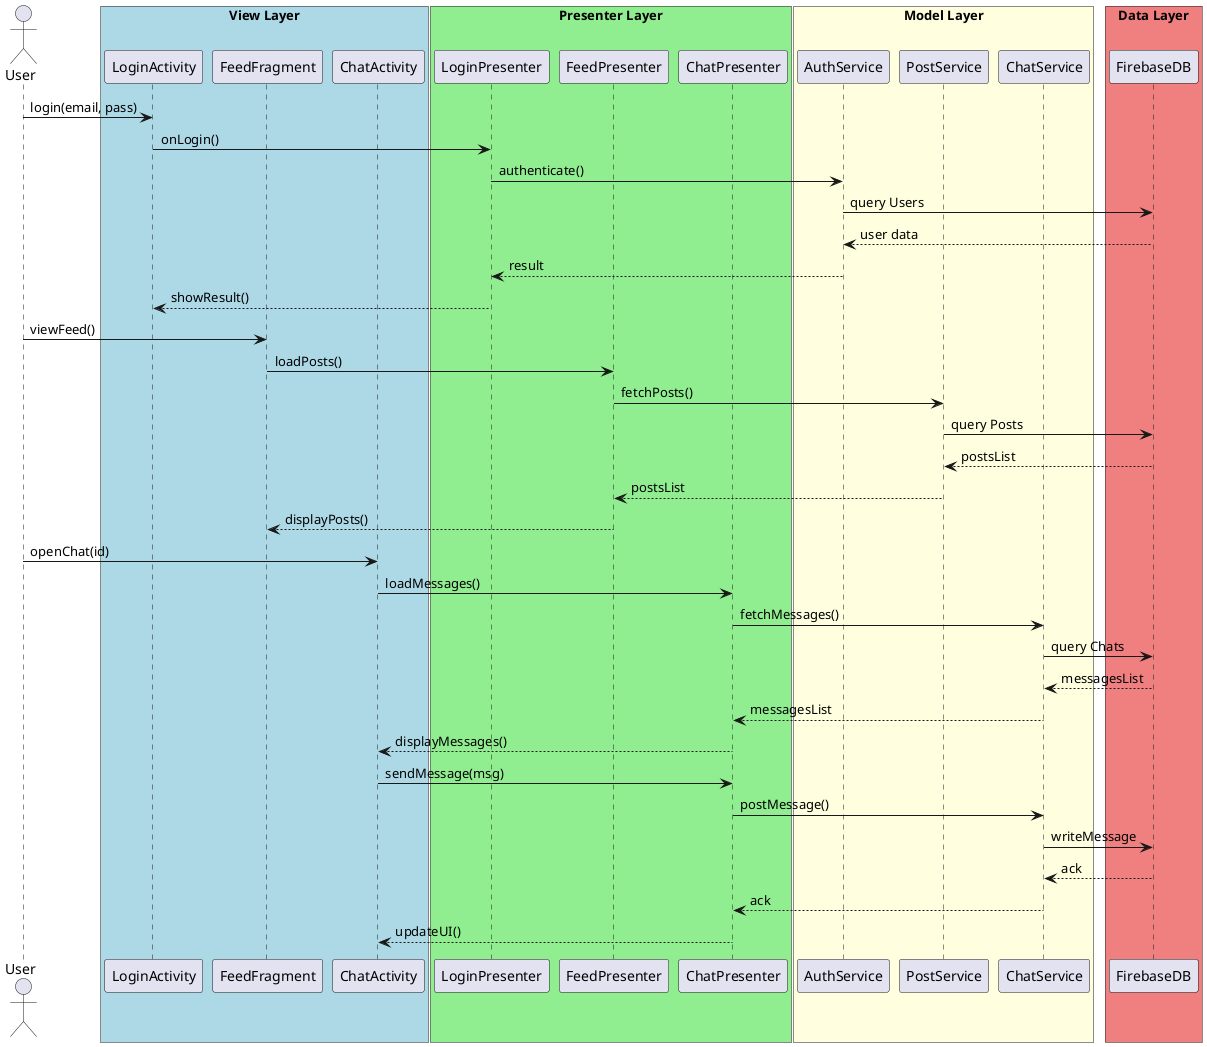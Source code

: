 @startuml Simple_MVP_Flow
skinparam sequenceDiagram {
  ArrowColor #4A90E2
  ActorBorderColor #333
  ParticipantBorderColor #555
}

actor User as User

box "View Layer" #LightBlue
  participant LoginView as "LoginActivity"
  participant FeedView as "FeedFragment"
  participant ChatView as "ChatActivity"
end box

box "Presenter Layer" #LightGreen
  participant LoginPresenter
  participant FeedPresenter
  participant ChatPresenter
end box

box "Model Layer" #LightYellow
  participant AuthModel as "AuthService"
  participant PostModel as "PostService"
  participant ChatModel as "ChatService"
end box

box "Data Layer" #LightCoral
  participant FirebaseDB
end box

User -> LoginView : login(email, pass)
LoginView -> LoginPresenter : onLogin()
LoginPresenter -> AuthModel : authenticate()
AuthModel -> FirebaseDB : query Users
FirebaseDB --> AuthModel : user data
AuthModel --> LoginPresenter : result
LoginPresenter --> LoginView : showResult()

User -> FeedView : viewFeed()
FeedView -> FeedPresenter : loadPosts()
FeedPresenter -> PostModel : fetchPosts()
PostModel -> FirebaseDB : query Posts
FirebaseDB --> PostModel : postsList
PostModel --> FeedPresenter : postsList
FeedPresenter --> FeedView : displayPosts()

User -> ChatView : openChat(id)
ChatView -> ChatPresenter : loadMessages()
ChatPresenter -> ChatModel : fetchMessages()
ChatModel -> FirebaseDB : query Chats
FirebaseDB --> ChatModel : messagesList
ChatModel --> ChatPresenter : messagesList
ChatPresenter --> ChatView : displayMessages()

ChatView -> ChatPresenter : sendMessage(msg)
ChatPresenter -> ChatModel : postMessage()
ChatModel -> FirebaseDB : writeMessage
FirebaseDB --> ChatModel : ack
ChatModel --> ChatPresenter : ack
ChatPresenter --> ChatView : updateUI()
@enduml
